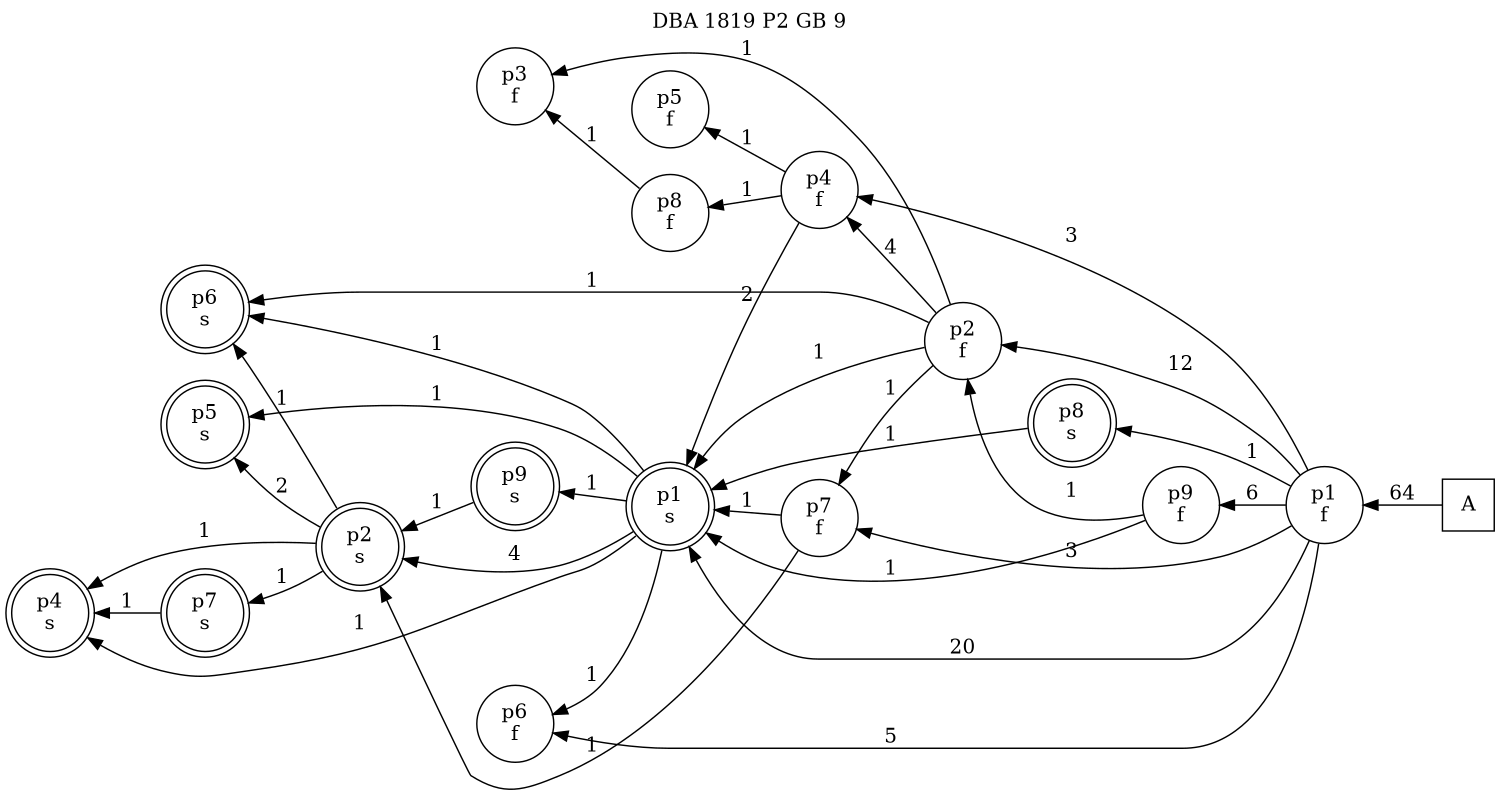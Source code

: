 digraph DBA_1819_P2_GB_9_GOOD {
labelloc="tl"
label= " DBA 1819 P2 GB 9 "
rankdir="RL";
graph [ size=" 10 , 10 !"]

"A" [shape="square" label="A"]
"p1_f" [shape="circle" label="p1
f"]
"p7_f" [shape="circle" label="p7
f"]
"p1_s" [shape="doublecircle" label="p1
s"]
"p2_s" [shape="doublecircle" label="p2
s"]
"p7_s" [shape="doublecircle" label="p7
s"]
"p4_s" [shape="doublecircle" label="p4
s"]
"p5_s" [shape="doublecircle" label="p5
s"]
"p6_s" [shape="doublecircle" label="p6
s"]
"p9_s" [shape="doublecircle" label="p9
s"]
"p6_f" [shape="circle" label="p6
f"]
"p2_f" [shape="circle" label="p2
f"]
"p9_f" [shape="circle" label="p9
f"]
"p4_f" [shape="circle" label="p4
f"]
"p5_f" [shape="circle" label="p5
f"]
"p8_f" [shape="circle" label="p8
f"]
"p3_f" [shape="circle" label="p3
f"]
"p8_s" [shape="doublecircle" label="p8
s"]
"A" -> "p1_f" [ label=64]
"p1_f" -> "p7_f" [ label=3]
"p1_f" -> "p1_s" [ label=20]
"p1_f" -> "p6_f" [ label=5]
"p1_f" -> "p2_f" [ label=12]
"p1_f" -> "p9_f" [ label=6]
"p1_f" -> "p4_f" [ label=3]
"p1_f" -> "p8_s" [ label=1]
"p7_f" -> "p1_s" [ label=1]
"p7_f" -> "p2_s" [ label=1]
"p1_s" -> "p2_s" [ label=4]
"p1_s" -> "p4_s" [ label=1]
"p1_s" -> "p5_s" [ label=1]
"p1_s" -> "p6_s" [ label=1]
"p1_s" -> "p9_s" [ label=1]
"p1_s" -> "p6_f" [ label=1]
"p2_s" -> "p7_s" [ label=1]
"p2_s" -> "p4_s" [ label=1]
"p2_s" -> "p5_s" [ label=2]
"p2_s" -> "p6_s" [ label=1]
"p7_s" -> "p4_s" [ label=1]
"p9_s" -> "p2_s" [ label=1]
"p2_f" -> "p7_f" [ label=1]
"p2_f" -> "p1_s" [ label=1]
"p2_f" -> "p6_s" [ label=1]
"p2_f" -> "p4_f" [ label=4]
"p2_f" -> "p3_f" [ label=1]
"p9_f" -> "p1_s" [ label=1]
"p9_f" -> "p2_f" [ label=1]
"p4_f" -> "p1_s" [ label=2]
"p4_f" -> "p5_f" [ label=1]
"p4_f" -> "p8_f" [ label=1]
"p8_f" -> "p3_f" [ label=1]
"p8_s" -> "p1_s" [ label=1]
}
